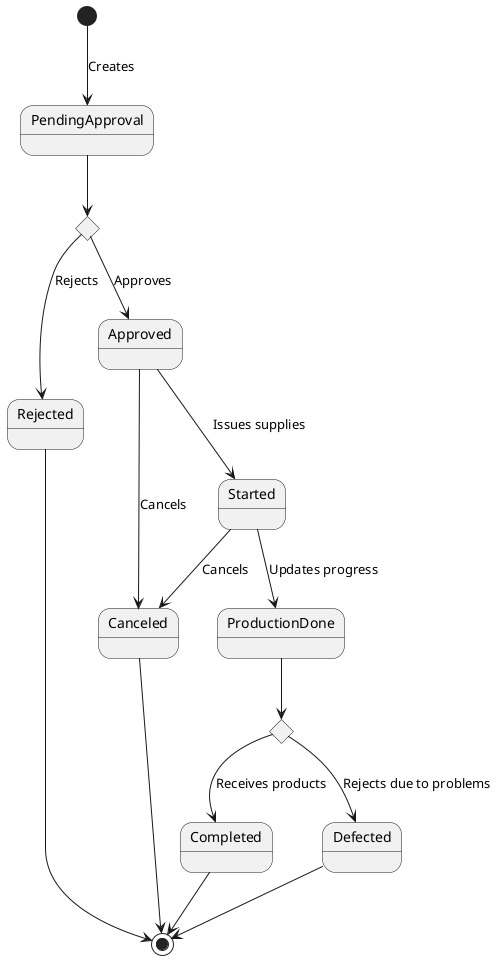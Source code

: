 @startuml production-order

[*] --> PendingApproval : Creates

state approval <<choice>>
PendingApproval --> approval
approval --> Rejected : Rejects
Rejected --> [*]
approval --> Approved : Approves

Approved --> Canceled : Cancels
Approved --> Started : Issues supplies

Started --> Canceled : Cancels
Started --> ProductionDone : Updates progress

state check <<choice>>
ProductionDone --> check
check --> Completed : Receives products
Completed --> [*]
check --> Defected : Rejects due to problems
Defected --> [*]

Canceled --> [*]
@enduml